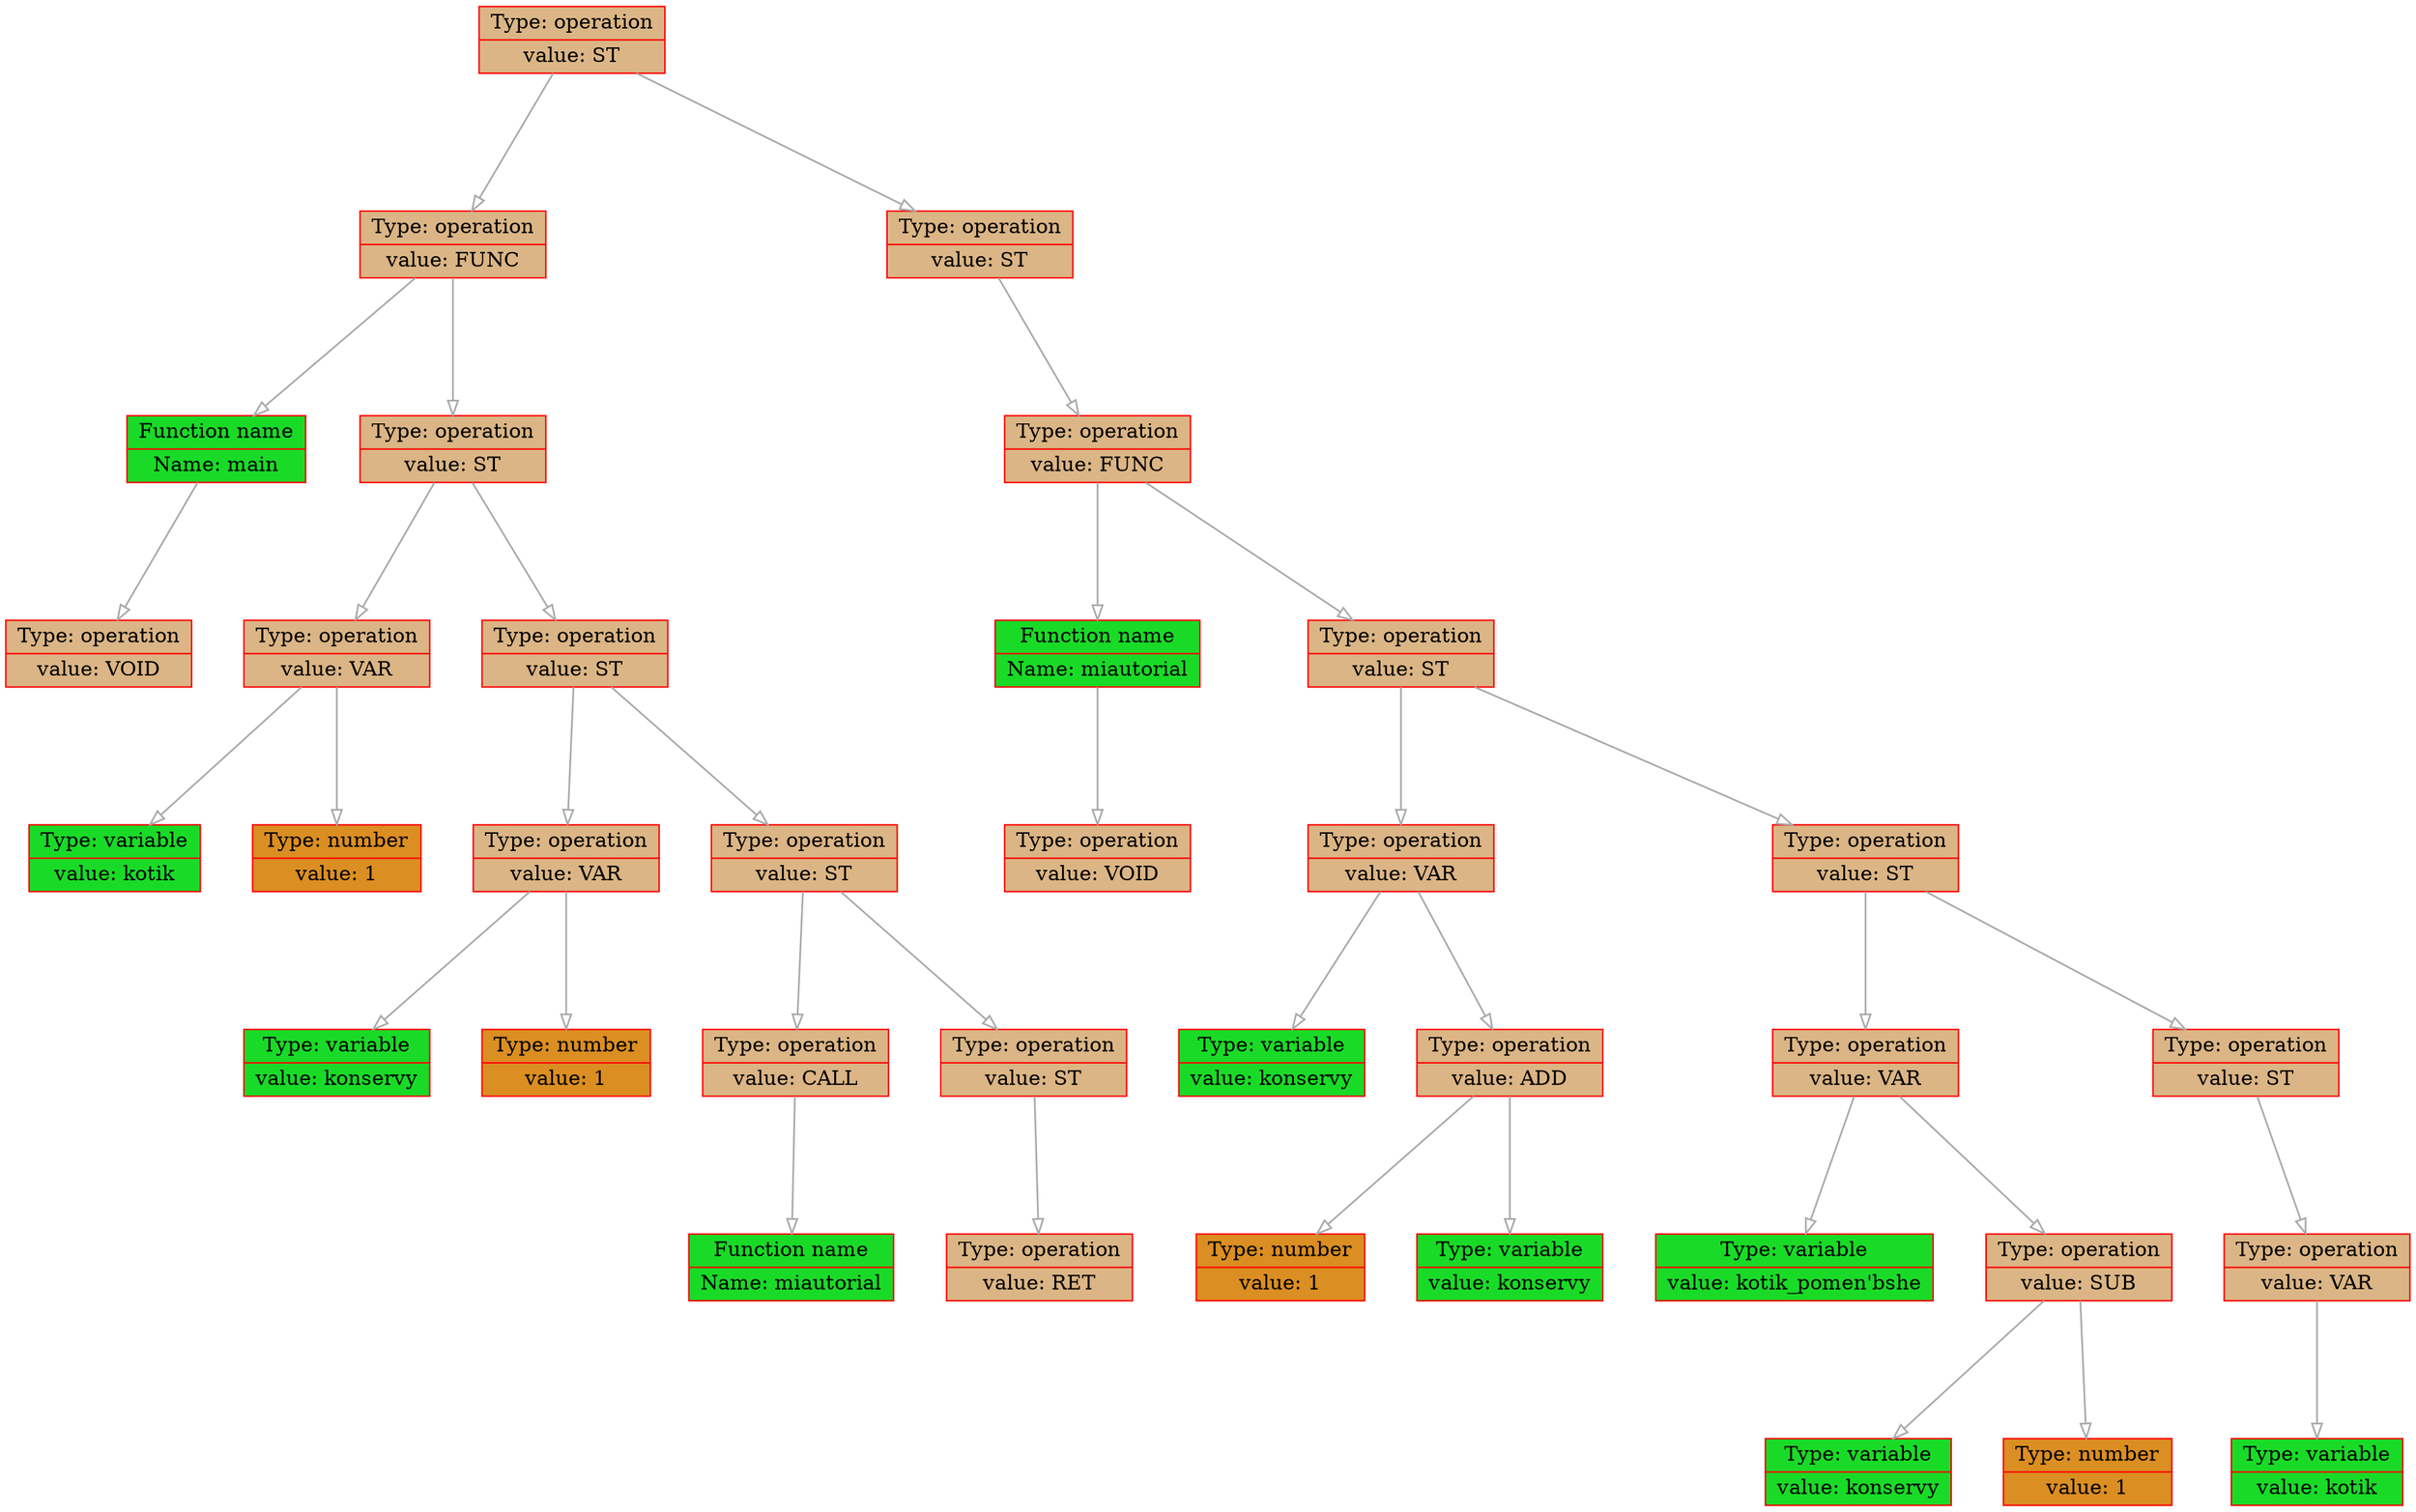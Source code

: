 
    digraph g {
        dpi      = 200;
        fontname = "Comic Sans MS";
        fontsize = 20;
        rankdir   =  TB;
        edge [color = darkgrey, arrowhead = onormal, arrowsize = 1, penwidth = 1.2]
        graph[fillcolor = lightgreen, ranksep = 1.3, nodesep = 0.5,
        style = "rounded, filled",color = green, penwidth = 2]

    Node0000016de3617c50[shape=record, width=0.2, style="filled", color="red", fillcolor="#DBB585",label=" {Type: operation | value: ST}"] 
 
Node0000016de36174e0[shape=record, width=0.2, style="filled", color="red", fillcolor="#DBB585",label=" {Type: operation | value: FUNC}"] 
 
Node0000016de3617160[shape=record, width=0.2, style="filled", color="red", fillcolor="#19DB27",label=" {Function name | Name: main}"] 
 
Node0000016de3611da0[shape=record, width=0.2, style="filled", color="red", fillcolor="#DBB585",label=" {Type: operation | value: VOID}"] 
 
Node0000016de3617690[shape=record, width=0.2, style="filled", color="red", fillcolor="#DBB585",label=" {Type: operation | value: ST}"] 
 
Node0000016de36171f0[shape=record, width=0.2, style="filled", color="red", fillcolor="#DBB585",label=" {Type: operation | value: VAR}"] 
 
Node0000016de3617190[shape=record, width=0.2, style="filled", color="red", fillcolor="#19DB27",label=" {Type: variable | value: kotik}"] 
 
Node0000016de36171c0[shape=record, width=0.2, style="filled", color="red", fillcolor="#DB8E21",label=" {Type: number | value: 1}"] 
 
Node0000016de36173a0[shape=record, width=0.2, style="filled", color="red", fillcolor="#DBB585",label=" {Type: operation | value: ST}"] 
 
Node0000016de3617280[shape=record, width=0.2, style="filled", color="red", fillcolor="#DBB585",label=" {Type: operation | value: VAR}"] 
 
Node0000016de3617220[shape=record, width=0.2, style="filled", color="red", fillcolor="#19DB27",label=" {Type: variable | value: konservy}"] 
 
Node0000016de3617250[shape=record, width=0.2, style="filled", color="red", fillcolor="#DB8E21",label=" {Type: number | value: 1}"] 
 
Node0000016de3617370[shape=record, width=0.2, style="filled", color="red", fillcolor="#DBB585",label=" {Type: operation | value: ST}"] 
 
Node0000016de36172e0[shape=record, width=0.2, style="filled", color="red", fillcolor="#DBB585",label=" {Type: operation | value: CALL}"] 
 
Node0000016de36172b0[shape=record, width=0.2, style="filled", color="red", fillcolor="#19DB27",label=" {Function name | Name: miautorial}"] 
 
Node0000016de3617340[shape=record, width=0.2, style="filled", color="red", fillcolor="#DBB585",label=" {Type: operation | value: ST}"] 
 
Node0000016de3617310[shape=record, width=0.2, style="filled", color="red", fillcolor="#DBB585",label=" {Type: operation | value: RET}"] 
 
Node0000016de36178c0[shape=record, width=0.2, style="filled", color="red", fillcolor="#DBB585",label=" {Type: operation | value: ST}"] 
 
Node0000016de3617aa0[shape=record, width=0.2, style="filled", color="red", fillcolor="#DBB585",label=" {Type: operation | value: FUNC}"] 
 
Node0000016de36176f0[shape=record, width=0.2, style="filled", color="red", fillcolor="#19DB27",label=" {Function name | Name: miautorial}"] 
 
Node0000016de3617570[shape=record, width=0.2, style="filled", color="red", fillcolor="#DBB585",label=" {Type: operation | value: VOID}"] 
 
Node0000016de3617630[shape=record, width=0.2, style="filled", color="red", fillcolor="#DBB585",label=" {Type: operation | value: ST}"] 
 
Node0000016de3617780[shape=record, width=0.2, style="filled", color="red", fillcolor="#DBB585",label=" {Type: operation | value: VAR}"] 
 
Node0000016de3617720[shape=record, width=0.2, style="filled", color="red", fillcolor="#19DB27",label=" {Type: variable | value: konservy}"] 
 
Node0000016de36176c0[shape=record, width=0.2, style="filled", color="red", fillcolor="#DBB585",label=" {Type: operation | value: ADD}"] 
 
Node0000016de36175d0[shape=record, width=0.2, style="filled", color="red", fillcolor="#DB8E21",label=" {Type: number | value: 1}"] 
 
Node0000016de3617750[shape=record, width=0.2, style="filled", color="red", fillcolor="#19DB27",label=" {Type: variable | value: konservy}"] 
 
Node0000016de3617600[shape=record, width=0.2, style="filled", color="red", fillcolor="#DBB585",label=" {Type: operation | value: ST}"] 
 
Node0000016de3617510[shape=record, width=0.2, style="filled", color="red", fillcolor="#DBB585",label=" {Type: operation | value: VAR}"] 
 
Node0000016de3617420[shape=record, width=0.2, style="filled", color="red", fillcolor="#19DB27",label=" {Type: variable | value: kotik_pomen'bshe}"] 
 
Node0000016de36174b0[shape=record, width=0.2, style="filled", color="red", fillcolor="#DBB585",label=" {Type: operation | value: SUB}"] 
 
Node0000016de3617450[shape=record, width=0.2, style="filled", color="red", fillcolor="#19DB27",label=" {Type: variable | value: konservy}"] 
 
Node0000016de3617480[shape=record, width=0.2, style="filled", color="red", fillcolor="#DB8E21",label=" {Type: number | value: 1}"] 
 
Node0000016de3617540[shape=record, width=0.2, style="filled", color="red", fillcolor="#DBB585",label=" {Type: operation | value: ST}"] 
 
Node0000016de36175a0[shape=record, width=0.2, style="filled", color="red", fillcolor="#DBB585",label=" {Type: operation | value: VAR}"] 
 
Node0000016de3617660[shape=record, width=0.2, style="filled", color="red", fillcolor="#19DB27",label=" {Type: variable | value: kotik}"] 
 
Node0000016de3617c50->Node0000016de36174e0
Node0000016de36174e0->Node0000016de3617160
Node0000016de3617160->Node0000016de3611da0
Node0000016de36174e0->Node0000016de3617690
Node0000016de3617690->Node0000016de36171f0
Node0000016de36171f0->Node0000016de3617190
Node0000016de36171f0->Node0000016de36171c0
Node0000016de3617690->Node0000016de36173a0
Node0000016de36173a0->Node0000016de3617280
Node0000016de3617280->Node0000016de3617220
Node0000016de3617280->Node0000016de3617250
Node0000016de36173a0->Node0000016de3617370
Node0000016de3617370->Node0000016de36172e0
Node0000016de36172e0->Node0000016de36172b0
Node0000016de3617370->Node0000016de3617340
Node0000016de3617340->Node0000016de3617310
Node0000016de3617c50->Node0000016de36178c0
Node0000016de36178c0->Node0000016de3617aa0
Node0000016de3617aa0->Node0000016de36176f0
Node0000016de36176f0->Node0000016de3617570
Node0000016de3617aa0->Node0000016de3617630
Node0000016de3617630->Node0000016de3617780
Node0000016de3617780->Node0000016de3617720
Node0000016de3617780->Node0000016de36176c0
Node0000016de36176c0->Node0000016de36175d0
Node0000016de36176c0->Node0000016de3617750
Node0000016de3617630->Node0000016de3617600
Node0000016de3617600->Node0000016de3617510
Node0000016de3617510->Node0000016de3617420
Node0000016de3617510->Node0000016de36174b0
Node0000016de36174b0->Node0000016de3617450
Node0000016de36174b0->Node0000016de3617480
Node0000016de3617600->Node0000016de3617540
Node0000016de3617540->Node0000016de36175a0
Node0000016de36175a0->Node0000016de3617660
}
